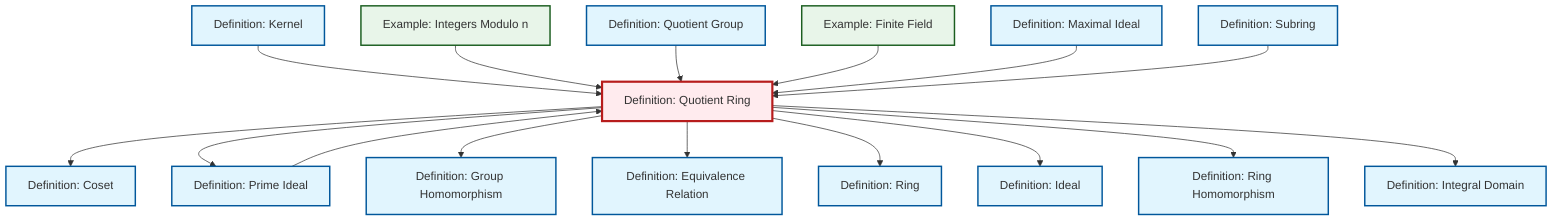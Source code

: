 graph TD
    classDef definition fill:#e1f5fe,stroke:#01579b,stroke-width:2px
    classDef theorem fill:#f3e5f5,stroke:#4a148c,stroke-width:2px
    classDef axiom fill:#fff3e0,stroke:#e65100,stroke-width:2px
    classDef example fill:#e8f5e9,stroke:#1b5e20,stroke-width:2px
    classDef current fill:#ffebee,stroke:#b71c1c,stroke-width:3px
    def-maximal-ideal["Definition: Maximal Ideal"]:::definition
    def-coset["Definition: Coset"]:::definition
    def-homomorphism["Definition: Group Homomorphism"]:::definition
    def-prime-ideal["Definition: Prime Ideal"]:::definition
    def-ring["Definition: Ring"]:::definition
    def-subring["Definition: Subring"]:::definition
    def-ring-homomorphism["Definition: Ring Homomorphism"]:::definition
    ex-finite-field["Example: Finite Field"]:::example
    def-ideal["Definition: Ideal"]:::definition
    def-kernel["Definition: Kernel"]:::definition
    def-equivalence-relation["Definition: Equivalence Relation"]:::definition
    ex-quotient-integers-mod-n["Example: Integers Modulo n"]:::example
    def-integral-domain["Definition: Integral Domain"]:::definition
    def-quotient-ring["Definition: Quotient Ring"]:::definition
    def-quotient-group["Definition: Quotient Group"]:::definition
    def-quotient-ring --> def-coset
    def-quotient-ring --> def-prime-ideal
    def-quotient-ring --> def-homomorphism
    def-quotient-ring --> def-equivalence-relation
    def-kernel --> def-quotient-ring
    def-prime-ideal --> def-quotient-ring
    def-quotient-ring --> def-ring
    ex-quotient-integers-mod-n --> def-quotient-ring
    def-quotient-group --> def-quotient-ring
    def-quotient-ring --> def-ideal
    ex-finite-field --> def-quotient-ring
    def-quotient-ring --> def-ring-homomorphism
    def-maximal-ideal --> def-quotient-ring
    def-subring --> def-quotient-ring
    def-quotient-ring --> def-integral-domain
    class def-quotient-ring current